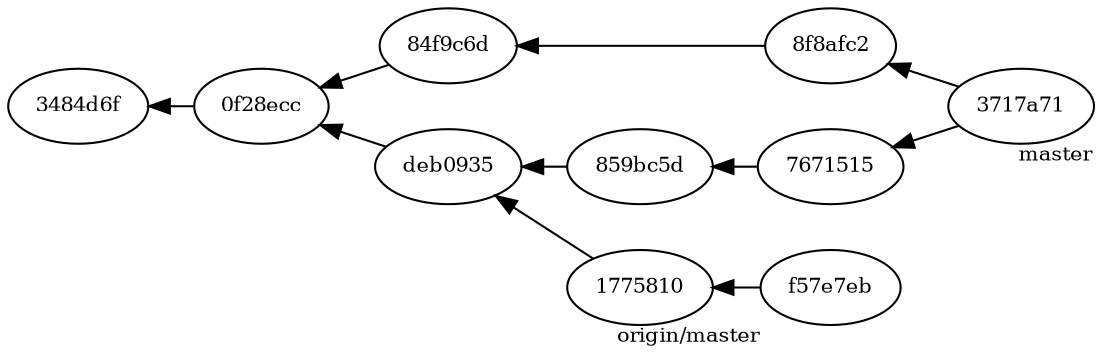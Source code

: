 digraph branch 
{
  rankdir=LR
  nodesep=0.3
  ranksep=0.3
  node [fontsize=10]
  edge [dir = "back"]
  c2 [label = "3484d6f"]
  c3 [label = "0f28ecc"]
  c4 [label = "84f9c6d"]
  c5 [label = "8f8afc2"]
  c6 [label = "deb0935"]
  c7 [label = "859bc5d"]
  c8 [label = "7671515"]
  c9 [label = "3717a71", xlabel="master"]
  c10 [label = "1775810"]
  c11 [label = "f57e7eb", xlabel="origin/master"]


  c2 -> c3 -> c4 -> c5 -> c9
  c3 -> c6 -> c7  -> c8 -> c9
  c6 -> c10 -> c11
}
